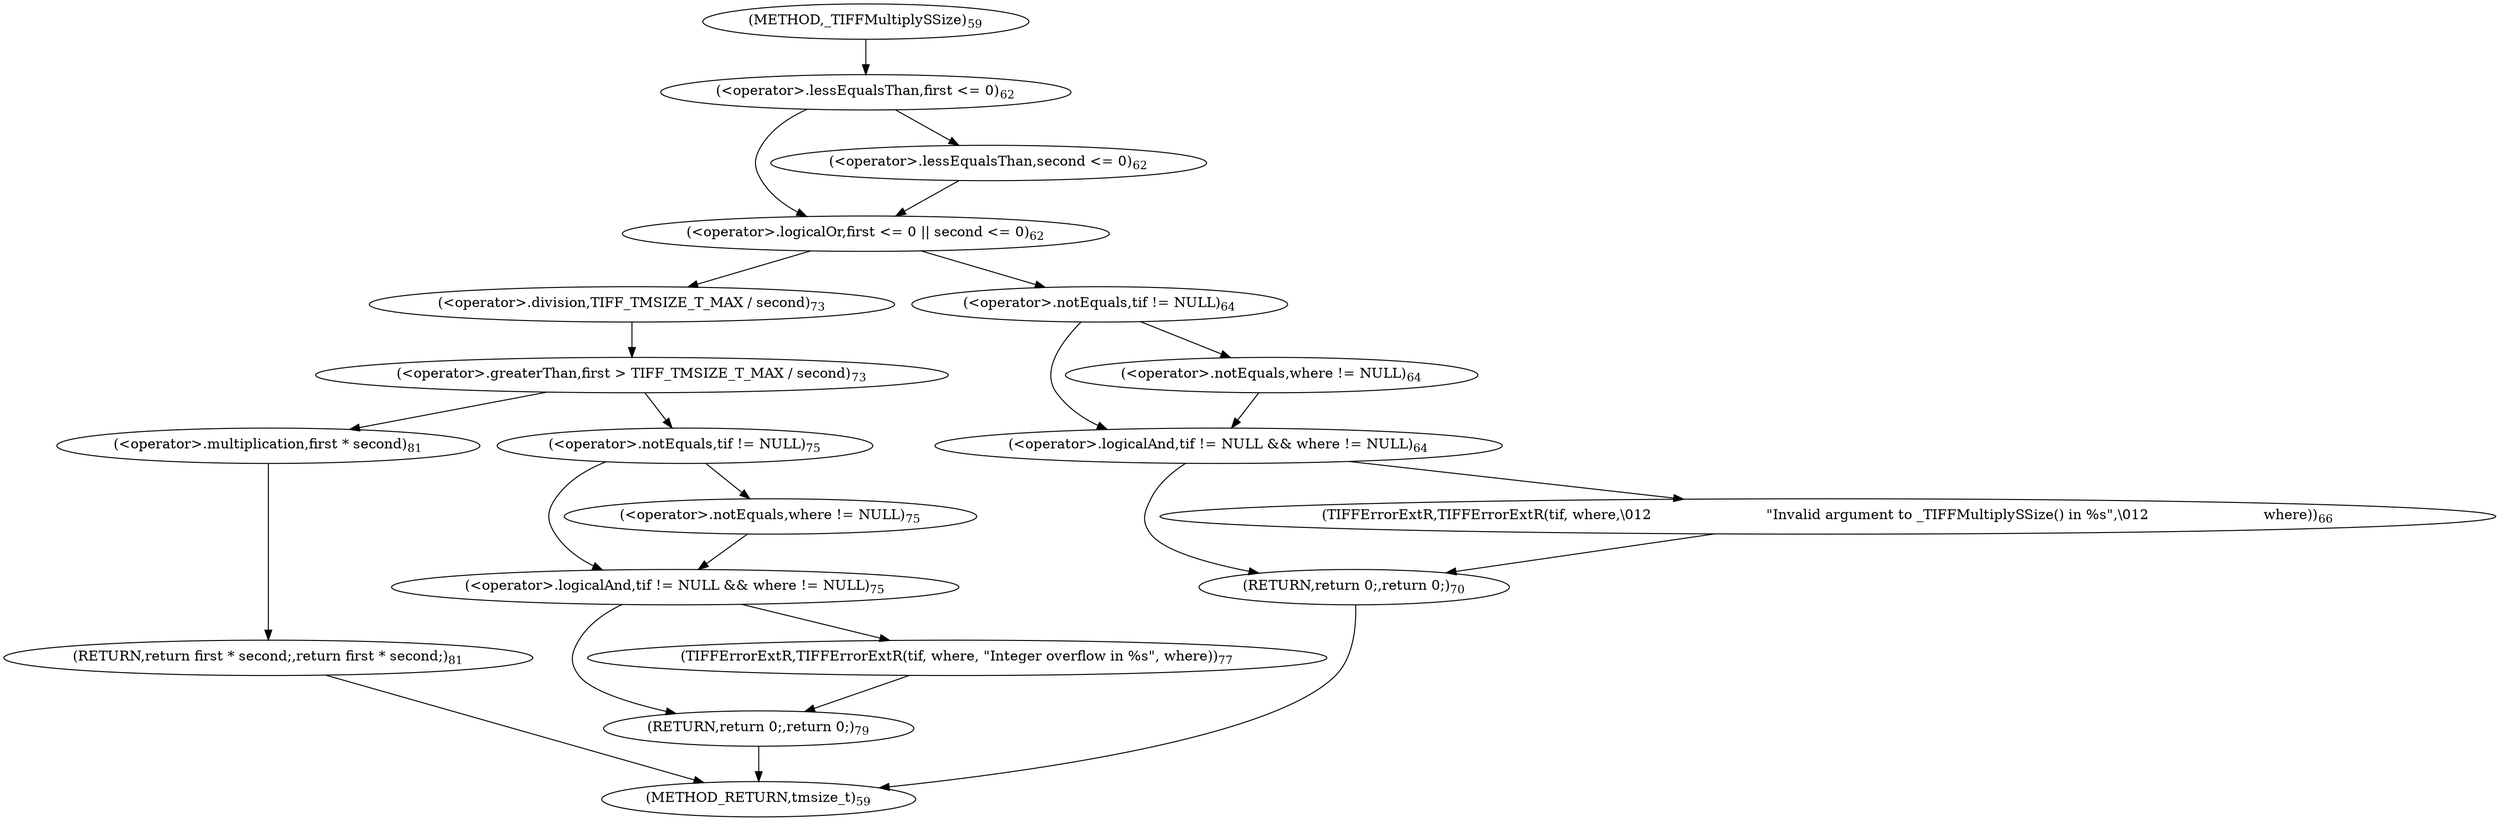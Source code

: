 digraph "_TIFFMultiplySSize" {  
"20749" [label = <(RETURN,return first * second;,return first * second;)<SUB>81</SUB>> ]
"20702" [label = <(&lt;operator&gt;.logicalOr,first &lt;= 0 || second &lt;= 0)<SUB>62</SUB>> ]
"20727" [label = <(&lt;operator&gt;.greaterThan,first &gt; TIFF_TMSIZE_T_MAX / second)<SUB>73</SUB>> ]
"20750" [label = <(&lt;operator&gt;.multiplication,first * second)<SUB>81</SUB>> ]
"20703" [label = <(&lt;operator&gt;.lessEqualsThan,first &lt;= 0)<SUB>62</SUB>> ]
"20706" [label = <(&lt;operator&gt;.lessEqualsThan,second &lt;= 0)<SUB>62</SUB>> ]
"20724" [label = <(RETURN,return 0;,return 0;)<SUB>70</SUB>> ]
"20729" [label = <(&lt;operator&gt;.division,TIFF_TMSIZE_T_MAX / second)<SUB>73</SUB>> ]
"20747" [label = <(RETURN,return 0;,return 0;)<SUB>79</SUB>> ]
"20711" [label = <(&lt;operator&gt;.logicalAnd,tif != NULL &amp;&amp; where != NULL)<SUB>64</SUB>> ]
"20734" [label = <(&lt;operator&gt;.logicalAnd,tif != NULL &amp;&amp; where != NULL)<SUB>75</SUB>> ]
"20712" [label = <(&lt;operator&gt;.notEquals,tif != NULL)<SUB>64</SUB>> ]
"20715" [label = <(&lt;operator&gt;.notEquals,where != NULL)<SUB>64</SUB>> ]
"20719" [label = <(TIFFErrorExtR,TIFFErrorExtR(tif, where,\012                          &quot;Invalid argument to _TIFFMultiplySSize() in %s&quot;,\012                          where))<SUB>66</SUB>> ]
"20735" [label = <(&lt;operator&gt;.notEquals,tif != NULL)<SUB>75</SUB>> ]
"20738" [label = <(&lt;operator&gt;.notEquals,where != NULL)<SUB>75</SUB>> ]
"20742" [label = <(TIFFErrorExtR,TIFFErrorExtR(tif, where, &quot;Integer overflow in %s&quot;, where))<SUB>77</SUB>> ]
"20695" [label = <(METHOD,_TIFFMultiplySSize)<SUB>59</SUB>> ]
"20753" [label = <(METHOD_RETURN,tmsize_t)<SUB>59</SUB>> ]
  "20749" -> "20753" 
  "20702" -> "20712" 
  "20702" -> "20729" 
  "20727" -> "20735" 
  "20727" -> "20750" 
  "20750" -> "20749" 
  "20703" -> "20702" 
  "20703" -> "20706" 
  "20706" -> "20702" 
  "20724" -> "20753" 
  "20729" -> "20727" 
  "20747" -> "20753" 
  "20711" -> "20719" 
  "20711" -> "20724" 
  "20734" -> "20742" 
  "20734" -> "20747" 
  "20712" -> "20711" 
  "20712" -> "20715" 
  "20715" -> "20711" 
  "20719" -> "20724" 
  "20735" -> "20734" 
  "20735" -> "20738" 
  "20738" -> "20734" 
  "20742" -> "20747" 
  "20695" -> "20703" 
}
